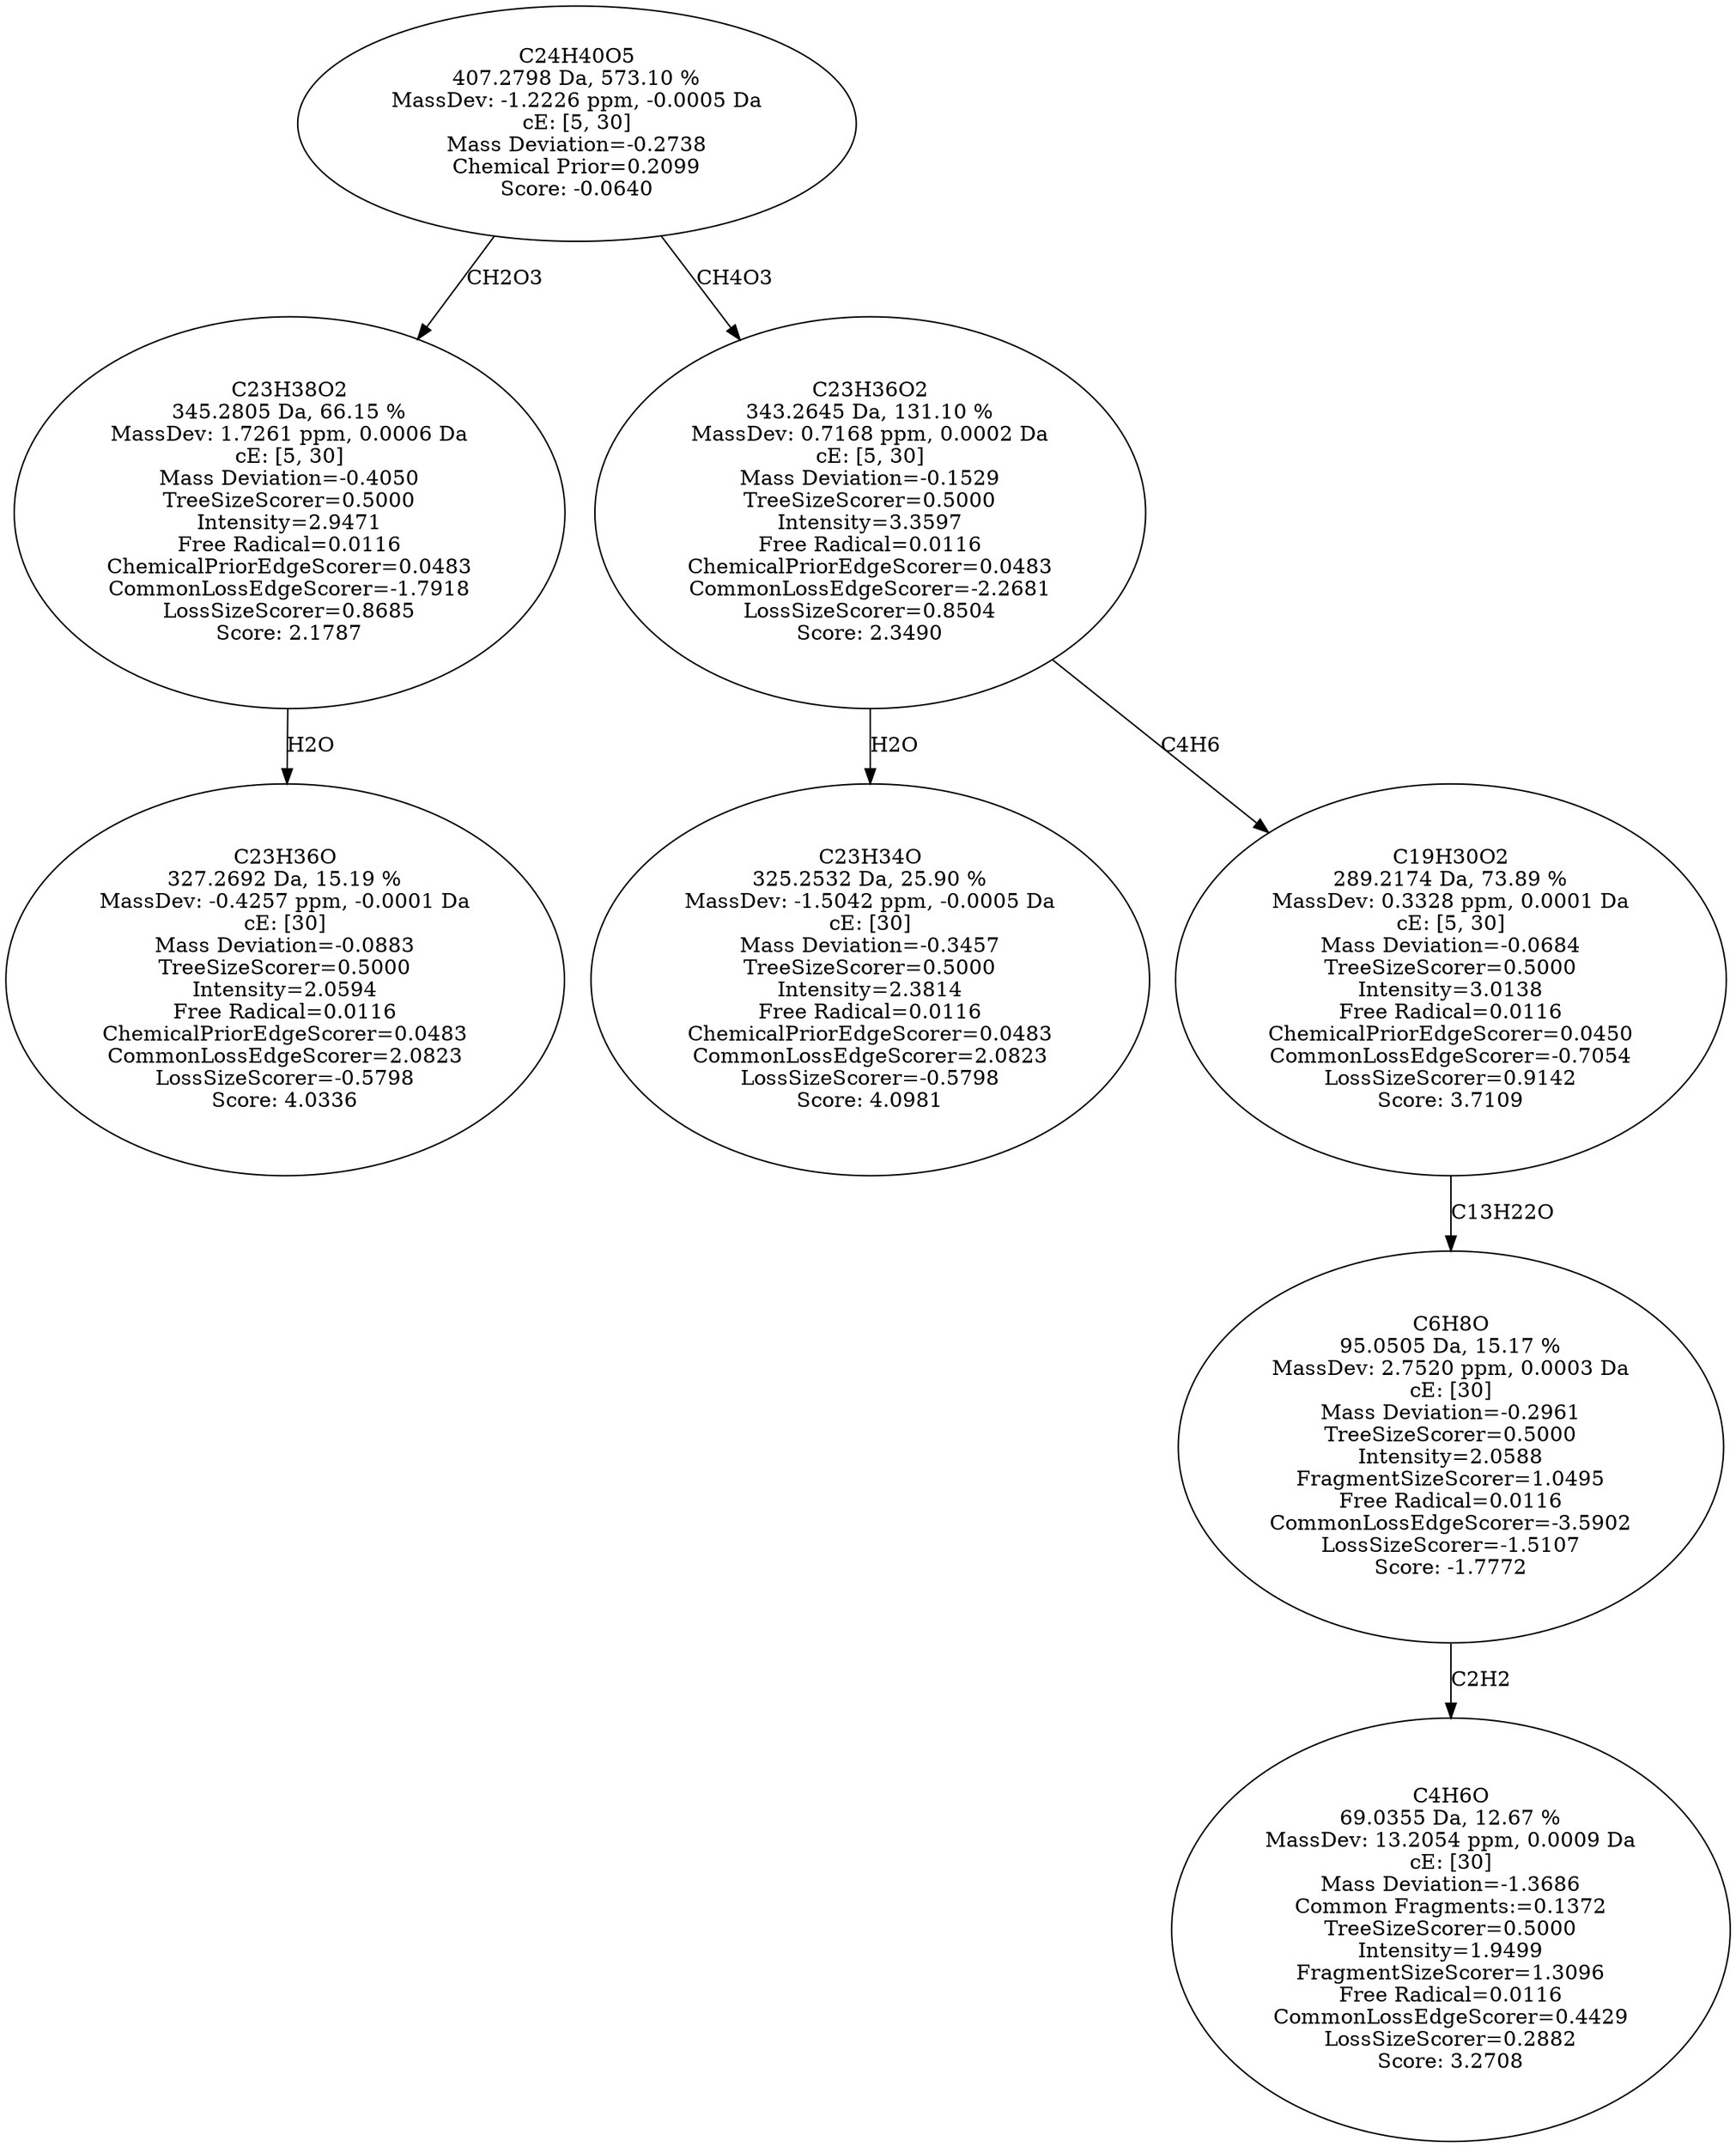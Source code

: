 strict digraph {
v1 [label="C23H36O\n327.2692 Da, 15.19 %\nMassDev: -0.4257 ppm, -0.0001 Da\ncE: [30]\nMass Deviation=-0.0883\nTreeSizeScorer=0.5000\nIntensity=2.0594\nFree Radical=0.0116\nChemicalPriorEdgeScorer=0.0483\nCommonLossEdgeScorer=2.0823\nLossSizeScorer=-0.5798\nScore: 4.0336"];
v2 [label="C23H38O2\n345.2805 Da, 66.15 %\nMassDev: 1.7261 ppm, 0.0006 Da\ncE: [5, 30]\nMass Deviation=-0.4050\nTreeSizeScorer=0.5000\nIntensity=2.9471\nFree Radical=0.0116\nChemicalPriorEdgeScorer=0.0483\nCommonLossEdgeScorer=-1.7918\nLossSizeScorer=0.8685\nScore: 2.1787"];
v3 [label="C23H34O\n325.2532 Da, 25.90 %\nMassDev: -1.5042 ppm, -0.0005 Da\ncE: [30]\nMass Deviation=-0.3457\nTreeSizeScorer=0.5000\nIntensity=2.3814\nFree Radical=0.0116\nChemicalPriorEdgeScorer=0.0483\nCommonLossEdgeScorer=2.0823\nLossSizeScorer=-0.5798\nScore: 4.0981"];
v4 [label="C4H6O\n69.0355 Da, 12.67 %\nMassDev: 13.2054 ppm, 0.0009 Da\ncE: [30]\nMass Deviation=-1.3686\nCommon Fragments:=0.1372\nTreeSizeScorer=0.5000\nIntensity=1.9499\nFragmentSizeScorer=1.3096\nFree Radical=0.0116\nCommonLossEdgeScorer=0.4429\nLossSizeScorer=0.2882\nScore: 3.2708"];
v5 [label="C6H8O\n95.0505 Da, 15.17 %\nMassDev: 2.7520 ppm, 0.0003 Da\ncE: [30]\nMass Deviation=-0.2961\nTreeSizeScorer=0.5000\nIntensity=2.0588\nFragmentSizeScorer=1.0495\nFree Radical=0.0116\nCommonLossEdgeScorer=-3.5902\nLossSizeScorer=-1.5107\nScore: -1.7772"];
v6 [label="C19H30O2\n289.2174 Da, 73.89 %\nMassDev: 0.3328 ppm, 0.0001 Da\ncE: [5, 30]\nMass Deviation=-0.0684\nTreeSizeScorer=0.5000\nIntensity=3.0138\nFree Radical=0.0116\nChemicalPriorEdgeScorer=0.0450\nCommonLossEdgeScorer=-0.7054\nLossSizeScorer=0.9142\nScore: 3.7109"];
v7 [label="C23H36O2\n343.2645 Da, 131.10 %\nMassDev: 0.7168 ppm, 0.0002 Da\ncE: [5, 30]\nMass Deviation=-0.1529\nTreeSizeScorer=0.5000\nIntensity=3.3597\nFree Radical=0.0116\nChemicalPriorEdgeScorer=0.0483\nCommonLossEdgeScorer=-2.2681\nLossSizeScorer=0.8504\nScore: 2.3490"];
v8 [label="C24H40O5\n407.2798 Da, 573.10 %\nMassDev: -1.2226 ppm, -0.0005 Da\ncE: [5, 30]\nMass Deviation=-0.2738\nChemical Prior=0.2099\nScore: -0.0640"];
v2 -> v1 [label="H2O"];
v8 -> v2 [label="CH2O3"];
v7 -> v3 [label="H2O"];
v5 -> v4 [label="C2H2"];
v6 -> v5 [label="C13H22O"];
v7 -> v6 [label="C4H6"];
v8 -> v7 [label="CH4O3"];
}